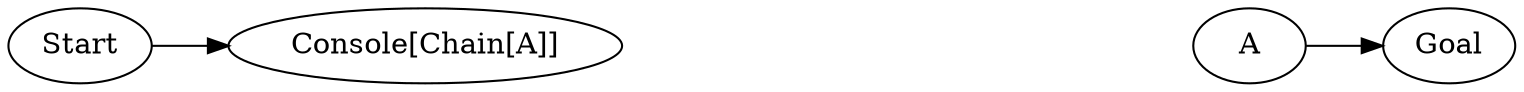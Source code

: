 digraph {
    rankdir=LR

    Start[class="extremity"]
    Goal[class="extremity"]

    Console[label="Console[Chain[A]]" class="start,disabled"]
    Chain[label="Chain[A]" style="invis"]
    A[class="goal"]

    Console -> Chain[label="eval"  style="invis"]
    Chain -> A[label="evalChain" style="invis"]

    Start -> Console[class="start,disabled"]
    A -> Goal[class="goal"]
}
